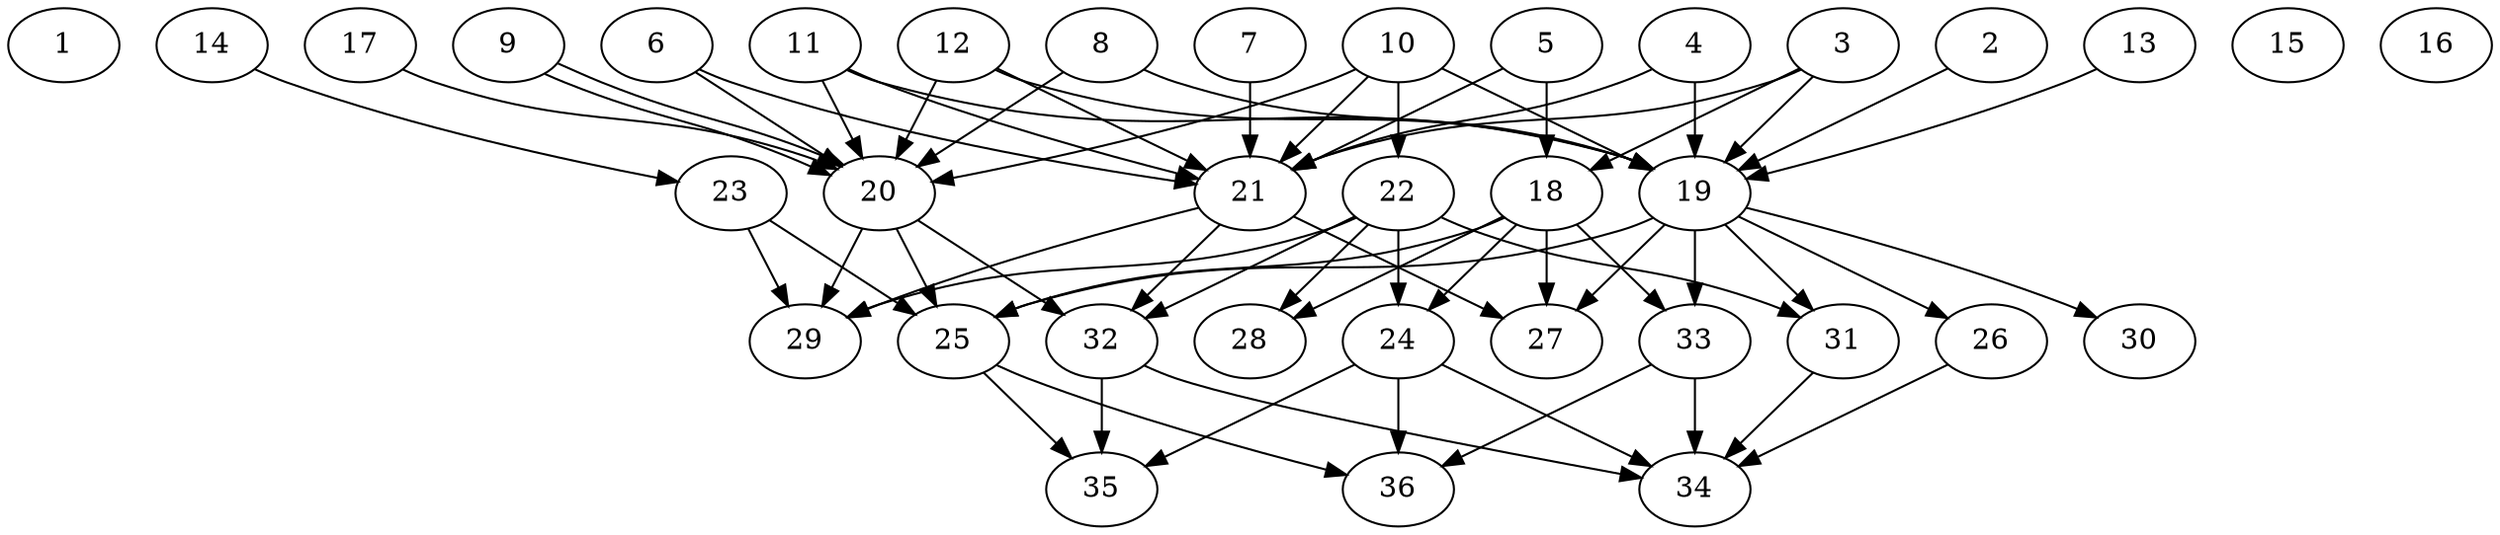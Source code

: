 // DAG (tier=3-complex, mode=compute, n=36, ccr=0.489, fat=0.824, density=0.763, regular=0.267, jump=0.260, mindata=1048576, maxdata=16777216)
// DAG automatically generated by daggen at Sun Aug 24 16:33:35 2025
// /home/ermia/Project/Environments/daggen/bin/daggen --dot --ccr 0.489 --fat 0.824 --regular 0.267 --density 0.763 --jump 0.260 --mindata 1048576 --maxdata 16777216 -n 36 
digraph G {
  1 [size="133592108751434912", alpha="0.19", expect_size="66796054375717456"]
  2 [size="1575426712575693568", alpha="0.18", expect_size="787713356287846784"]
  2 -> 19 [size ="1408094424793088"]
  3 [size="8538353767359532", alpha="0.08", expect_size="4269176883679766"]
  3 -> 18 [size ="479058714427392"]
  3 -> 19 [size ="479058714427392"]
  3 -> 21 [size ="479058714427392"]
  4 [size="28126142645403560", alpha="0.19", expect_size="14063071322701780"]
  4 -> 19 [size ="2226308721410048"]
  4 -> 21 [size ="2226308721410048"]
  5 [size="30765512166211584000", alpha="0.03", expect_size="15382756083105792000"]
  5 -> 18 [size ="78547569868800"]
  5 -> 21 [size ="78547569868800"]
  6 [size="4838775335123733504", alpha="0.06", expect_size="2419387667561866752"]
  6 -> 20 [size ="1892221334847488"]
  6 -> 21 [size ="1892221334847488"]
  7 [size="911616588977815945216", alpha="0.20", expect_size="455808294488907972608"]
  7 -> 21 [size ="752139043340288"]
  8 [size="420593355258383424", alpha="0.06", expect_size="210296677629191712"]
  8 -> 19 [size ="172293821038592"]
  8 -> 20 [size ="172293821038592"]
  9 [size="3370338816180297216", alpha="0.12", expect_size="1685169408090148608"]
  9 -> 20 [size ="1567111293960192"]
  9 -> 20 [size ="1567111293960192"]
  10 [size="4033407012791386112000", alpha="0.07", expect_size="2016703506395693056000"]
  10 -> 19 [size ="2027082167091200"]
  10 -> 20 [size ="2027082167091200"]
  10 -> 21 [size ="2027082167091200"]
  10 -> 22 [size ="2027082167091200"]
  11 [size="4199888747280658857984", alpha="0.19", expect_size="2099944373640329428992"]
  11 -> 19 [size ="2082484820901888"]
  11 -> 20 [size ="2082484820901888"]
  11 -> 21 [size ="2082484820901888"]
  12 [size="14665780816304858", alpha="0.10", expect_size="7332890408152429"]
  12 -> 19 [size ="402048608632832"]
  12 -> 20 [size ="402048608632832"]
  12 -> 21 [size ="402048608632832"]
  13 [size="42009177510339536", alpha="0.10", expect_size="21004588755169768"]
  13 -> 19 [size ="851998064771072"]
  14 [size="917115213946843824128", alpha="0.02", expect_size="458557606973421912064"]
  14 -> 23 [size ="755160477335552"]
  15 [size="1342860142030121598976", alpha="0.17", expect_size="671430071015060799488"]
  16 [size="4894282880266950", alpha="0.03", expect_size="2447141440133475"]
  17 [size="2726051181929338765312", alpha="0.15", expect_size="1363025590964669382656"]
  17 -> 20 [size ="1561154878963712"]
  18 [size="169183648912121632", alpha="0.04", expect_size="84591824456060816"]
  18 -> 24 [size ="188153927303168"]
  18 -> 25 [size ="188153927303168"]
  18 -> 27 [size ="188153927303168"]
  18 -> 28 [size ="188153927303168"]
  18 -> 33 [size ="188153927303168"]
  19 [size="1857636266566680576", alpha="0.18", expect_size="928818133283340288"]
  19 -> 25 [size ="680988036300800"]
  19 -> 26 [size ="680988036300800"]
  19 -> 27 [size ="680988036300800"]
  19 -> 30 [size ="680988036300800"]
  19 -> 31 [size ="680988036300800"]
  19 -> 33 [size ="680988036300800"]
  20 [size="443806637050168344576", alpha="0.00", expect_size="221903318525084172288"]
  20 -> 25 [size ="465463733649408"]
  20 -> 29 [size ="465463733649408"]
  20 -> 32 [size ="465463733649408"]
  21 [size="850645884182314624", alpha="0.07", expect_size="425322942091157312"]
  21 -> 27 [size ="1514813524017152"]
  21 -> 29 [size ="1514813524017152"]
  21 -> 32 [size ="1514813524017152"]
  22 [size="875306136695245312", alpha="0.03", expect_size="437653068347622656"]
  22 -> 24 [size ="719303003340800"]
  22 -> 28 [size ="719303003340800"]
  22 -> 29 [size ="719303003340800"]
  22 -> 31 [size ="719303003340800"]
  22 -> 32 [size ="719303003340800"]
  23 [size="2760062854803033600", alpha="0.02", expect_size="1380031427401516800"]
  23 -> 25 [size ="1495710692278272"]
  23 -> 29 [size ="1495710692278272"]
  24 [size="23974601313976680", alpha="0.11", expect_size="11987300656988340"]
  24 -> 34 [size ="1186513647828992"]
  24 -> 35 [size ="1186513647828992"]
  24 -> 36 [size ="1186513647828992"]
  25 [size="8952109030206055", alpha="0.18", expect_size="4476054515103027"]
  25 -> 35 [size ="1091331359244288"]
  25 -> 36 [size ="1091331359244288"]
  26 [size="235816501816629216", alpha="0.15", expect_size="117908250908314608"]
  26 -> 34 [size ="165146265649152"]
  27 [size="268358091719391051776", alpha="0.15", expect_size="134179045859695525888"]
  28 [size="267847176879603712000", alpha="0.03", expect_size="133923588439801856000"]
  29 [size="82313460894312496", alpha="0.13", expect_size="41156730447156248"]
  30 [size="1173990294457776340992", alpha="0.08", expect_size="586995147228888170496"]
  31 [size="799046481435554742272", alpha="0.05", expect_size="399523240717777371136"]
  31 -> 34 [size ="688871180337152"]
  32 [size="2694903839024000", alpha="0.15", expect_size="1347451919512000"]
  32 -> 34 [size ="51593294643200"]
  32 -> 35 [size ="51593294643200"]
  33 [size="2476313156137330409472", alpha="0.00", expect_size="1238156578068665204736"]
  33 -> 34 [size ="1464289776893952"]
  33 -> 36 [size ="1464289776893952"]
  34 [size="32580893605183816", alpha="0.17", expect_size="16290446802591908"]
  35 [size="54791081729854624", alpha="0.08", expect_size="27395540864927312"]
  36 [size="16258333023548934", alpha="0.12", expect_size="8129166511774467"]
}